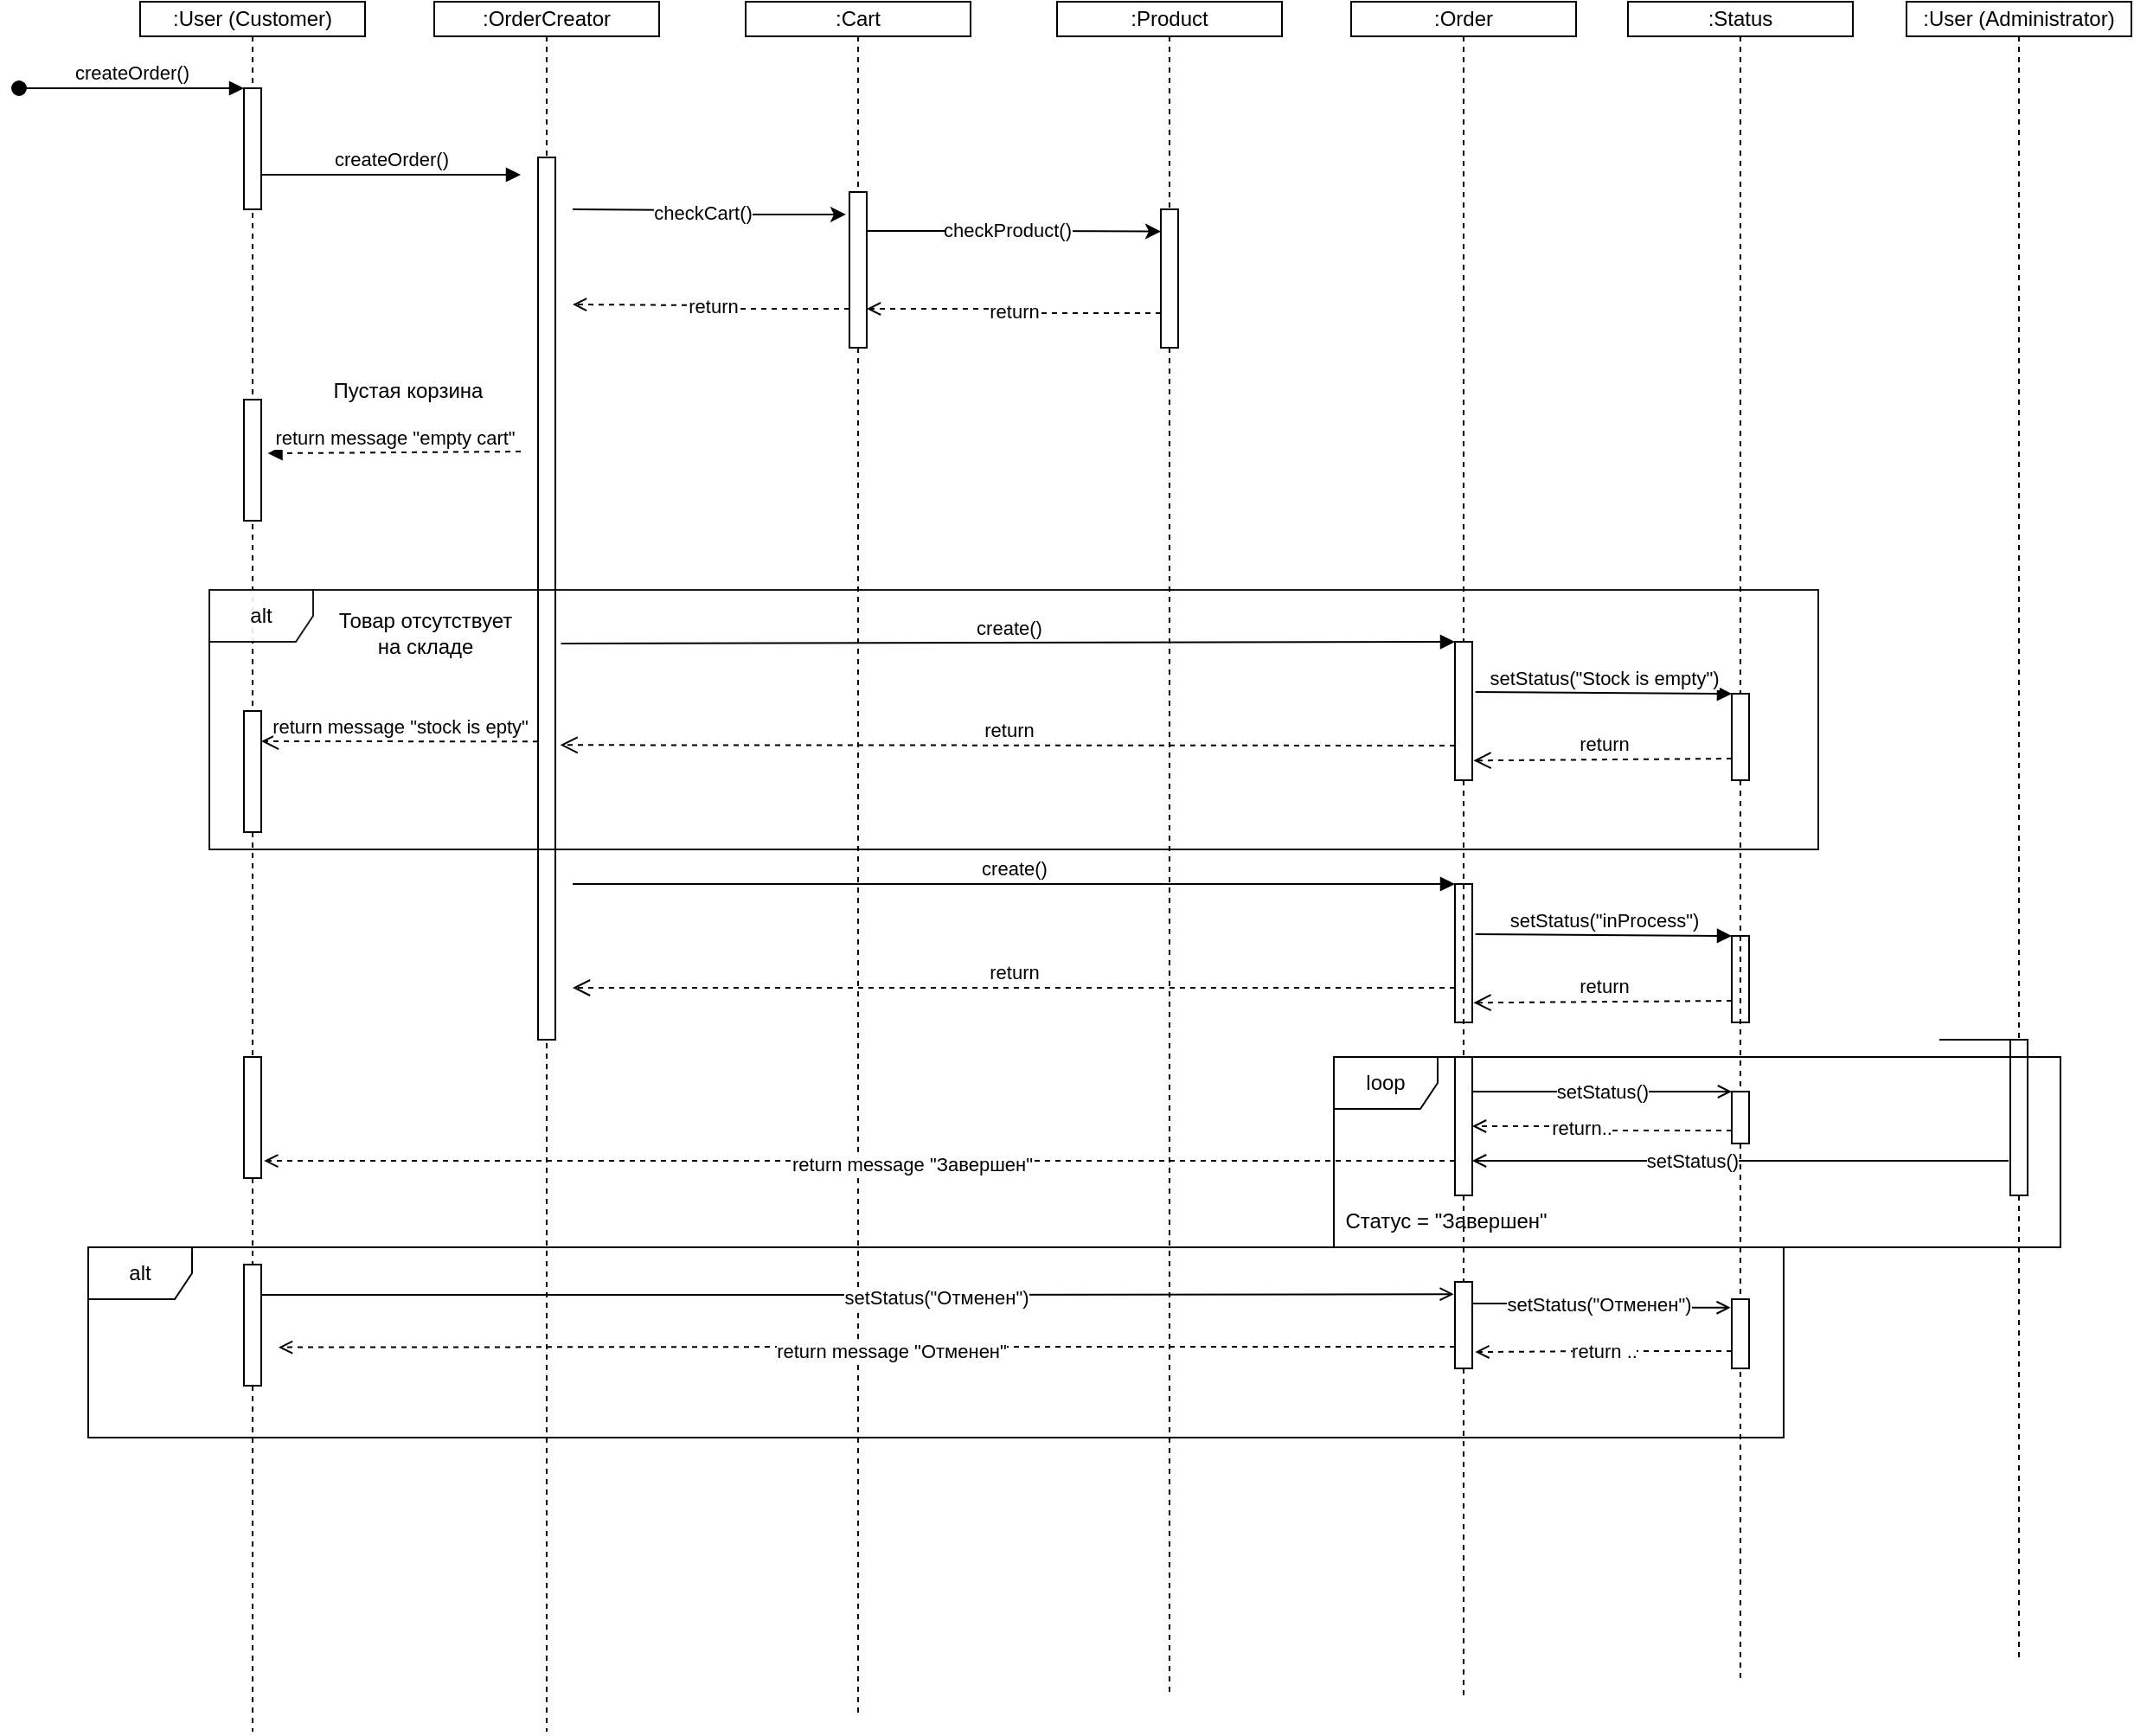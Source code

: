 <mxfile version="20.4.1" type="github">
  <diagram id="2FN02hdIdJaSDbUOcJMP" name="Page-1">
    <mxGraphModel dx="2194" dy="1406" grid="1" gridSize="10" guides="1" tooltips="1" connect="1" arrows="1" fold="1" page="1" pageScale="1" pageWidth="827" pageHeight="1169" math="0" shadow="0">
      <root>
        <mxCell id="0" />
        <mxCell id="1" parent="0" />
        <mxCell id="9ED0xTIQO1v8mikbsruD-3" style="edgeStyle=orthogonalEdgeStyle;rounded=0;orthogonalLoop=1;jettySize=auto;html=1;exitX=0.5;exitY=1;exitDx=0;exitDy=0;endArrow=none;endFill=0;dashed=1;startArrow=none;" parent="1" source="0ofEkRfXmZEf8RfK7PdD-124" edge="1">
          <mxGeometry relative="1" as="geometry">
            <mxPoint x="155" y="1060" as="targetPoint" />
          </mxGeometry>
        </mxCell>
        <mxCell id="9ED0xTIQO1v8mikbsruD-2" value=":User (Customer)" style="rounded=0;whiteSpace=wrap;html=1;" parent="1" vertex="1">
          <mxGeometry x="90" y="60" width="130" height="20" as="geometry" />
        </mxCell>
        <mxCell id="0ofEkRfXmZEf8RfK7PdD-2" value="createOrder()" style="html=1;verticalAlign=bottom;startArrow=oval;startFill=1;endArrow=block;startSize=8;rounded=0;" edge="1" parent="1">
          <mxGeometry width="60" relative="1" as="geometry">
            <mxPoint x="20" y="110" as="sourcePoint" />
            <mxPoint x="150" y="110" as="targetPoint" />
          </mxGeometry>
        </mxCell>
        <mxCell id="0ofEkRfXmZEf8RfK7PdD-3" style="edgeStyle=orthogonalEdgeStyle;rounded=0;orthogonalLoop=1;jettySize=auto;html=1;exitX=0.5;exitY=1;exitDx=0;exitDy=0;endArrow=none;endFill=0;dashed=1;" edge="1" parent="1" source="0ofEkRfXmZEf8RfK7PdD-4">
          <mxGeometry relative="1" as="geometry">
            <mxPoint x="325" y="1060" as="targetPoint" />
          </mxGeometry>
        </mxCell>
        <mxCell id="0ofEkRfXmZEf8RfK7PdD-4" value=":OrderCreator" style="rounded=0;whiteSpace=wrap;html=1;" vertex="1" parent="1">
          <mxGeometry x="260" y="60" width="130" height="20" as="geometry" />
        </mxCell>
        <mxCell id="0ofEkRfXmZEf8RfK7PdD-11" style="edgeStyle=orthogonalEdgeStyle;rounded=0;orthogonalLoop=1;jettySize=auto;html=1;entryX=-0.2;entryY=0.144;entryDx=0;entryDy=0;entryPerimeter=0;" edge="1" parent="1" target="0ofEkRfXmZEf8RfK7PdD-9">
          <mxGeometry relative="1" as="geometry">
            <mxPoint x="500" y="177.667" as="targetPoint" />
            <mxPoint x="340" y="180" as="sourcePoint" />
          </mxGeometry>
        </mxCell>
        <mxCell id="0ofEkRfXmZEf8RfK7PdD-12" value="checkCart()" style="edgeLabel;html=1;align=center;verticalAlign=middle;resizable=0;points=[];" vertex="1" connectable="0" parent="0ofEkRfXmZEf8RfK7PdD-11">
          <mxGeometry x="-0.064" y="-1" relative="1" as="geometry">
            <mxPoint as="offset" />
          </mxGeometry>
        </mxCell>
        <mxCell id="0ofEkRfXmZEf8RfK7PdD-5" value="" style="rounded=0;whiteSpace=wrap;html=1;fillColor=default;" vertex="1" parent="1">
          <mxGeometry x="320" y="150" width="10" height="510" as="geometry" />
        </mxCell>
        <mxCell id="0ofEkRfXmZEf8RfK7PdD-6" value="createOrder()" style="html=1;verticalAlign=bottom;endArrow=block;rounded=0;exitX=1.039;exitY=0.714;exitDx=0;exitDy=0;exitPerimeter=0;" edge="1" parent="1">
          <mxGeometry width="80" relative="1" as="geometry">
            <mxPoint x="160.39" y="159.98" as="sourcePoint" />
            <mxPoint x="310" y="160" as="targetPoint" />
          </mxGeometry>
        </mxCell>
        <mxCell id="0ofEkRfXmZEf8RfK7PdD-7" style="edgeStyle=orthogonalEdgeStyle;rounded=0;orthogonalLoop=1;jettySize=auto;html=1;exitX=0.5;exitY=1;exitDx=0;exitDy=0;endArrow=none;endFill=0;dashed=1;" edge="1" parent="1" source="0ofEkRfXmZEf8RfK7PdD-8">
          <mxGeometry relative="1" as="geometry">
            <mxPoint x="505" y="1050" as="targetPoint" />
          </mxGeometry>
        </mxCell>
        <mxCell id="0ofEkRfXmZEf8RfK7PdD-8" value=":Cart" style="rounded=0;whiteSpace=wrap;html=1;" vertex="1" parent="1">
          <mxGeometry x="440" y="60" width="130" height="20" as="geometry" />
        </mxCell>
        <mxCell id="0ofEkRfXmZEf8RfK7PdD-16" style="edgeStyle=orthogonalEdgeStyle;rounded=0;orthogonalLoop=1;jettySize=auto;html=1;exitX=1;exitY=0.25;exitDx=0;exitDy=0;" edge="1" parent="1" source="0ofEkRfXmZEf8RfK7PdD-9">
          <mxGeometry relative="1" as="geometry">
            <mxPoint x="680" y="192.783" as="targetPoint" />
          </mxGeometry>
        </mxCell>
        <mxCell id="0ofEkRfXmZEf8RfK7PdD-17" value="checkProduct()" style="edgeLabel;html=1;align=center;verticalAlign=middle;resizable=0;points=[];" vertex="1" connectable="0" parent="0ofEkRfXmZEf8RfK7PdD-16">
          <mxGeometry x="-0.055" y="1" relative="1" as="geometry">
            <mxPoint as="offset" />
          </mxGeometry>
        </mxCell>
        <mxCell id="0ofEkRfXmZEf8RfK7PdD-20" value="return" style="edgeStyle=orthogonalEdgeStyle;rounded=0;orthogonalLoop=1;jettySize=auto;html=1;exitX=0;exitY=0.75;exitDx=0;exitDy=0;dashed=1;endArrow=open;endFill=0;" edge="1" parent="1" source="0ofEkRfXmZEf8RfK7PdD-9">
          <mxGeometry relative="1" as="geometry">
            <mxPoint x="340" y="235" as="targetPoint" />
          </mxGeometry>
        </mxCell>
        <mxCell id="0ofEkRfXmZEf8RfK7PdD-9" value="" style="rounded=0;whiteSpace=wrap;html=1;" vertex="1" parent="1">
          <mxGeometry x="500" y="170" width="10" height="90" as="geometry" />
        </mxCell>
        <mxCell id="0ofEkRfXmZEf8RfK7PdD-13" style="edgeStyle=orthogonalEdgeStyle;rounded=0;orthogonalLoop=1;jettySize=auto;html=1;exitX=0.5;exitY=1;exitDx=0;exitDy=0;endArrow=none;endFill=0;dashed=1;" edge="1" parent="1" source="0ofEkRfXmZEf8RfK7PdD-14">
          <mxGeometry relative="1" as="geometry">
            <mxPoint x="685" y="1040" as="targetPoint" />
          </mxGeometry>
        </mxCell>
        <mxCell id="0ofEkRfXmZEf8RfK7PdD-14" value=":Product" style="rounded=0;whiteSpace=wrap;html=1;" vertex="1" parent="1">
          <mxGeometry x="620" y="60" width="130" height="20" as="geometry" />
        </mxCell>
        <mxCell id="0ofEkRfXmZEf8RfK7PdD-18" value="return" style="edgeStyle=orthogonalEdgeStyle;rounded=0;orthogonalLoop=1;jettySize=auto;html=1;exitX=0;exitY=0.75;exitDx=0;exitDy=0;entryX=1;entryY=0.75;entryDx=0;entryDy=0;dashed=1;endArrow=open;endFill=0;" edge="1" parent="1" source="0ofEkRfXmZEf8RfK7PdD-15" target="0ofEkRfXmZEf8RfK7PdD-9">
          <mxGeometry relative="1" as="geometry" />
        </mxCell>
        <mxCell id="0ofEkRfXmZEf8RfK7PdD-15" value="" style="rounded=0;whiteSpace=wrap;html=1;" vertex="1" parent="1">
          <mxGeometry x="680" y="180" width="10" height="80" as="geometry" />
        </mxCell>
        <mxCell id="0ofEkRfXmZEf8RfK7PdD-25" value="Пустая корзина" style="text;html=1;strokeColor=none;fillColor=none;align=center;verticalAlign=middle;whiteSpace=wrap;rounded=0;" vertex="1" parent="1">
          <mxGeometry x="190" y="270" width="110" height="30" as="geometry" />
        </mxCell>
        <mxCell id="0ofEkRfXmZEf8RfK7PdD-27" value="return message &quot;empty cart&quot;" style="html=1;verticalAlign=bottom;endArrow=block;rounded=0;entryX=1.375;entryY=0.158;entryDx=0;entryDy=0;entryPerimeter=0;dashed=1;" edge="1" parent="1">
          <mxGeometry width="80" relative="1" as="geometry">
            <mxPoint x="310" y="320" as="sourcePoint" />
            <mxPoint x="163.75" y="321.06" as="targetPoint" />
          </mxGeometry>
        </mxCell>
        <mxCell id="0ofEkRfXmZEf8RfK7PdD-28" style="edgeStyle=orthogonalEdgeStyle;rounded=0;orthogonalLoop=1;jettySize=auto;html=1;exitX=0.5;exitY=1;exitDx=0;exitDy=0;endArrow=none;endFill=0;dashed=1;startArrow=none;" edge="1" parent="1" source="0ofEkRfXmZEf8RfK7PdD-126">
          <mxGeometry relative="1" as="geometry">
            <mxPoint x="855" y="1040" as="targetPoint" />
          </mxGeometry>
        </mxCell>
        <mxCell id="0ofEkRfXmZEf8RfK7PdD-29" value=":Order" style="rounded=0;whiteSpace=wrap;html=1;" vertex="1" parent="1">
          <mxGeometry x="790" y="60" width="130" height="20" as="geometry" />
        </mxCell>
        <mxCell id="0ofEkRfXmZEf8RfK7PdD-30" value="" style="rounded=0;whiteSpace=wrap;html=1;" vertex="1" parent="1">
          <mxGeometry x="850" y="430" width="10" height="80" as="geometry" />
        </mxCell>
        <mxCell id="0ofEkRfXmZEf8RfK7PdD-31" value="" style="edgeStyle=orthogonalEdgeStyle;rounded=0;orthogonalLoop=1;jettySize=auto;html=1;exitX=0.5;exitY=1;exitDx=0;exitDy=0;endArrow=none;endFill=0;dashed=1;" edge="1" parent="1" source="0ofEkRfXmZEf8RfK7PdD-29" target="0ofEkRfXmZEf8RfK7PdD-30">
          <mxGeometry relative="1" as="geometry">
            <mxPoint x="855.0" y="660" as="targetPoint" />
            <mxPoint x="855" y="80.0" as="sourcePoint" />
          </mxGeometry>
        </mxCell>
        <mxCell id="0ofEkRfXmZEf8RfK7PdD-32" value="create()" style="html=1;verticalAlign=bottom;endArrow=block;rounded=0;entryX=0;entryY=0;entryDx=0;entryDy=0;exitX=1.327;exitY=0.551;exitDx=0;exitDy=0;exitPerimeter=0;" edge="1" parent="1" source="0ofEkRfXmZEf8RfK7PdD-5" target="0ofEkRfXmZEf8RfK7PdD-30">
          <mxGeometry width="80" relative="1" as="geometry">
            <mxPoint x="340" y="430" as="sourcePoint" />
            <mxPoint x="540" y="430" as="targetPoint" />
          </mxGeometry>
        </mxCell>
        <mxCell id="0ofEkRfXmZEf8RfK7PdD-36" style="edgeStyle=orthogonalEdgeStyle;rounded=0;orthogonalLoop=1;jettySize=auto;html=1;exitX=0.5;exitY=1;exitDx=0;exitDy=0;endArrow=none;endFill=0;dashed=1;startArrow=none;" edge="1" parent="1" source="0ofEkRfXmZEf8RfK7PdD-112">
          <mxGeometry relative="1" as="geometry">
            <mxPoint x="1015" y="1030" as="targetPoint" />
          </mxGeometry>
        </mxCell>
        <mxCell id="0ofEkRfXmZEf8RfK7PdD-37" value=":Status" style="rounded=0;whiteSpace=wrap;html=1;" vertex="1" parent="1">
          <mxGeometry x="950" y="60" width="130" height="20" as="geometry" />
        </mxCell>
        <mxCell id="0ofEkRfXmZEf8RfK7PdD-38" value="" style="rounded=0;whiteSpace=wrap;html=1;" vertex="1" parent="1">
          <mxGeometry x="1010" y="460" width="10" height="50" as="geometry" />
        </mxCell>
        <mxCell id="0ofEkRfXmZEf8RfK7PdD-39" value="" style="edgeStyle=orthogonalEdgeStyle;rounded=0;orthogonalLoop=1;jettySize=auto;html=1;exitX=0.5;exitY=1;exitDx=0;exitDy=0;endArrow=none;endFill=0;dashed=1;" edge="1" parent="1" source="0ofEkRfXmZEf8RfK7PdD-37" target="0ofEkRfXmZEf8RfK7PdD-38">
          <mxGeometry relative="1" as="geometry">
            <mxPoint x="1015.0" y="660" as="targetPoint" />
            <mxPoint x="1015" y="80.0" as="sourcePoint" />
          </mxGeometry>
        </mxCell>
        <mxCell id="0ofEkRfXmZEf8RfK7PdD-41" value="setStatus(&quot;Stock is empty&quot;)" style="html=1;verticalAlign=bottom;endArrow=block;rounded=0;entryX=0;entryY=0;entryDx=0;entryDy=0;exitX=1.186;exitY=0.363;exitDx=0;exitDy=0;exitPerimeter=0;" edge="1" parent="1" source="0ofEkRfXmZEf8RfK7PdD-30" target="0ofEkRfXmZEf8RfK7PdD-38">
          <mxGeometry width="80" relative="1" as="geometry">
            <mxPoint x="870" y="470" as="sourcePoint" />
            <mxPoint x="1000" y="470" as="targetPoint" />
          </mxGeometry>
        </mxCell>
        <mxCell id="0ofEkRfXmZEf8RfK7PdD-44" value="return" style="html=1;verticalAlign=bottom;endArrow=open;dashed=1;endSize=8;rounded=0;exitX=0;exitY=0.75;exitDx=0;exitDy=0;entryX=1.072;entryY=0.858;entryDx=0;entryDy=0;entryPerimeter=0;" edge="1" parent="1" source="0ofEkRfXmZEf8RfK7PdD-38" target="0ofEkRfXmZEf8RfK7PdD-30">
          <mxGeometry relative="1" as="geometry">
            <mxPoint x="810" y="460" as="sourcePoint" />
            <mxPoint x="730" y="460" as="targetPoint" />
          </mxGeometry>
        </mxCell>
        <mxCell id="0ofEkRfXmZEf8RfK7PdD-45" value="return" style="html=1;verticalAlign=bottom;endArrow=open;dashed=1;endSize=8;rounded=0;exitX=0;exitY=0.75;exitDx=0;exitDy=0;entryX=1.278;entryY=0.666;entryDx=0;entryDy=0;entryPerimeter=0;" edge="1" parent="1" source="0ofEkRfXmZEf8RfK7PdD-30" target="0ofEkRfXmZEf8RfK7PdD-5">
          <mxGeometry relative="1" as="geometry">
            <mxPoint x="720" y="330" as="sourcePoint" />
            <mxPoint x="340" y="490" as="targetPoint" />
          </mxGeometry>
        </mxCell>
        <mxCell id="0ofEkRfXmZEf8RfK7PdD-46" value="" style="rounded=0;whiteSpace=wrap;html=1;" vertex="1" parent="1">
          <mxGeometry x="150" y="470" width="10" height="70" as="geometry" />
        </mxCell>
        <mxCell id="0ofEkRfXmZEf8RfK7PdD-47" value="" style="edgeStyle=orthogonalEdgeStyle;rounded=0;orthogonalLoop=1;jettySize=auto;html=1;exitX=0.5;exitY=1;exitDx=0;exitDy=0;endArrow=none;endFill=0;dashed=1;" edge="1" parent="1" source="9ED0xTIQO1v8mikbsruD-2" target="0ofEkRfXmZEf8RfK7PdD-46">
          <mxGeometry relative="1" as="geometry">
            <mxPoint x="155" y="670" as="targetPoint" />
            <mxPoint x="155" y="80" as="sourcePoint" />
          </mxGeometry>
        </mxCell>
        <mxCell id="0ofEkRfXmZEf8RfK7PdD-48" value="return message &quot;stock is epty&quot;" style="html=1;verticalAlign=bottom;endArrow=open;dashed=1;endSize=8;rounded=0;entryX=1;entryY=0.25;entryDx=0;entryDy=0;exitX=0;exitY=0.662;exitDx=0;exitDy=0;exitPerimeter=0;" edge="1" parent="1" source="0ofEkRfXmZEf8RfK7PdD-5" target="0ofEkRfXmZEf8RfK7PdD-46">
          <mxGeometry relative="1" as="geometry">
            <mxPoint x="310" y="488" as="sourcePoint" />
            <mxPoint x="205" y="490" as="targetPoint" />
          </mxGeometry>
        </mxCell>
        <mxCell id="0ofEkRfXmZEf8RfK7PdD-50" value="Товар отсутствует на складе" style="text;html=1;strokeColor=none;fillColor=none;align=center;verticalAlign=middle;whiteSpace=wrap;rounded=0;" vertex="1" parent="1">
          <mxGeometry x="200" y="410" width="110" height="30" as="geometry" />
        </mxCell>
        <mxCell id="0ofEkRfXmZEf8RfK7PdD-82" value="" style="rounded=0;whiteSpace=wrap;html=1;" vertex="1" parent="1">
          <mxGeometry x="850" y="570" width="10" height="80" as="geometry" />
        </mxCell>
        <mxCell id="0ofEkRfXmZEf8RfK7PdD-83" value="create()" style="html=1;verticalAlign=bottom;endArrow=block;rounded=0;entryX=0;entryY=0;entryDx=0;entryDy=0;" edge="1" parent="1" target="0ofEkRfXmZEf8RfK7PdD-82">
          <mxGeometry width="80" relative="1" as="geometry">
            <mxPoint x="340" y="570" as="sourcePoint" />
            <mxPoint x="540" y="570" as="targetPoint" />
          </mxGeometry>
        </mxCell>
        <mxCell id="0ofEkRfXmZEf8RfK7PdD-84" value="" style="rounded=0;whiteSpace=wrap;html=1;" vertex="1" parent="1">
          <mxGeometry x="1010" y="600" width="10" height="50" as="geometry" />
        </mxCell>
        <mxCell id="0ofEkRfXmZEf8RfK7PdD-85" value="setStatus(&quot;inProcess&quot;)" style="html=1;verticalAlign=bottom;endArrow=block;rounded=0;entryX=0;entryY=0;entryDx=0;entryDy=0;exitX=1.186;exitY=0.363;exitDx=0;exitDy=0;exitPerimeter=0;" edge="1" parent="1" source="0ofEkRfXmZEf8RfK7PdD-82" target="0ofEkRfXmZEf8RfK7PdD-84">
          <mxGeometry width="80" relative="1" as="geometry">
            <mxPoint x="870" y="610" as="sourcePoint" />
            <mxPoint x="1000" y="610" as="targetPoint" />
          </mxGeometry>
        </mxCell>
        <mxCell id="0ofEkRfXmZEf8RfK7PdD-86" value="return" style="html=1;verticalAlign=bottom;endArrow=open;dashed=1;endSize=8;rounded=0;exitX=0;exitY=0.75;exitDx=0;exitDy=0;entryX=1.072;entryY=0.858;entryDx=0;entryDy=0;entryPerimeter=0;" edge="1" parent="1" source="0ofEkRfXmZEf8RfK7PdD-84" target="0ofEkRfXmZEf8RfK7PdD-82">
          <mxGeometry relative="1" as="geometry">
            <mxPoint x="810" y="600" as="sourcePoint" />
            <mxPoint x="730" y="600" as="targetPoint" />
          </mxGeometry>
        </mxCell>
        <mxCell id="0ofEkRfXmZEf8RfK7PdD-87" value="return" style="html=1;verticalAlign=bottom;endArrow=open;dashed=1;endSize=8;rounded=0;exitX=0;exitY=0.75;exitDx=0;exitDy=0;" edge="1" parent="1" source="0ofEkRfXmZEf8RfK7PdD-82">
          <mxGeometry relative="1" as="geometry">
            <mxPoint x="720" y="470" as="sourcePoint" />
            <mxPoint x="340" y="630" as="targetPoint" />
          </mxGeometry>
        </mxCell>
        <mxCell id="0ofEkRfXmZEf8RfK7PdD-102" style="edgeStyle=orthogonalEdgeStyle;rounded=0;orthogonalLoop=1;jettySize=auto;html=1;exitX=0.5;exitY=1;exitDx=0;exitDy=0;endArrow=none;endFill=0;dashed=1;startArrow=none;" edge="1" parent="1" source="0ofEkRfXmZEf8RfK7PdD-104">
          <mxGeometry relative="1" as="geometry">
            <mxPoint x="1176" y="1020" as="targetPoint" />
          </mxGeometry>
        </mxCell>
        <mxCell id="0ofEkRfXmZEf8RfK7PdD-103" value=":User (Administrator)" style="rounded=0;whiteSpace=wrap;html=1;" vertex="1" parent="1">
          <mxGeometry x="1111" y="60" width="130" height="20" as="geometry" />
        </mxCell>
        <mxCell id="0ofEkRfXmZEf8RfK7PdD-109" style="edgeStyle=orthogonalEdgeStyle;rounded=0;orthogonalLoop=1;jettySize=auto;html=1;exitX=-0.1;exitY=0.778;exitDx=0;exitDy=0;entryX=1;entryY=0.75;entryDx=0;entryDy=0;endArrow=open;endFill=0;exitPerimeter=0;" edge="1" parent="1" source="0ofEkRfXmZEf8RfK7PdD-104" target="0ofEkRfXmZEf8RfK7PdD-107">
          <mxGeometry relative="1" as="geometry" />
        </mxCell>
        <mxCell id="0ofEkRfXmZEf8RfK7PdD-110" value="setStatus()" style="edgeLabel;html=1;align=center;verticalAlign=middle;resizable=0;points=[];" vertex="1" connectable="0" parent="0ofEkRfXmZEf8RfK7PdD-109">
          <mxGeometry x="0.181" relative="1" as="geometry">
            <mxPoint as="offset" />
          </mxGeometry>
        </mxCell>
        <mxCell id="0ofEkRfXmZEf8RfK7PdD-104" value="" style="rounded=0;whiteSpace=wrap;html=1;" vertex="1" parent="1">
          <mxGeometry x="1171" y="660" width="10" height="90" as="geometry" />
        </mxCell>
        <mxCell id="0ofEkRfXmZEf8RfK7PdD-105" value="" style="edgeStyle=orthogonalEdgeStyle;rounded=0;orthogonalLoop=1;jettySize=auto;html=1;exitX=0.5;exitY=1;exitDx=0;exitDy=0;endArrow=none;endFill=0;dashed=1;" edge="1" parent="1" source="0ofEkRfXmZEf8RfK7PdD-103" target="0ofEkRfXmZEf8RfK7PdD-104">
          <mxGeometry relative="1" as="geometry">
            <mxPoint x="1176" y="870.0" as="targetPoint" />
            <mxPoint x="1176" y="80.0" as="sourcePoint" />
          </mxGeometry>
        </mxCell>
        <mxCell id="0ofEkRfXmZEf8RfK7PdD-106" value="" style="endArrow=none;html=1;rounded=0;exitX=1;exitY=0;exitDx=0;exitDy=0;" edge="1" parent="1" source="0ofEkRfXmZEf8RfK7PdD-104">
          <mxGeometry width="50" height="50" relative="1" as="geometry">
            <mxPoint x="870" y="530" as="sourcePoint" />
            <mxPoint x="1130" y="660" as="targetPoint" />
          </mxGeometry>
        </mxCell>
        <mxCell id="0ofEkRfXmZEf8RfK7PdD-111" value="setStatus()" style="edgeStyle=orthogonalEdgeStyle;rounded=0;orthogonalLoop=1;jettySize=auto;html=1;exitX=1;exitY=0.25;exitDx=0;exitDy=0;endArrow=open;endFill=0;entryX=0;entryY=0;entryDx=0;entryDy=0;" edge="1" parent="1" source="0ofEkRfXmZEf8RfK7PdD-107" target="0ofEkRfXmZEf8RfK7PdD-112">
          <mxGeometry relative="1" as="geometry">
            <mxPoint x="1000" y="689.8" as="targetPoint" />
            <Array as="points">
              <mxPoint x="980" y="690" />
              <mxPoint x="980" y="690" />
            </Array>
          </mxGeometry>
        </mxCell>
        <mxCell id="0ofEkRfXmZEf8RfK7PdD-107" value="" style="rounded=0;whiteSpace=wrap;html=1;" vertex="1" parent="1">
          <mxGeometry x="850" y="670" width="10" height="80" as="geometry" />
        </mxCell>
        <mxCell id="0ofEkRfXmZEf8RfK7PdD-141" style="edgeStyle=orthogonalEdgeStyle;rounded=0;orthogonalLoop=1;jettySize=auto;html=1;exitX=0;exitY=0.75;exitDx=0;exitDy=0;entryX=1;entryY=0.5;entryDx=0;entryDy=0;endArrow=open;endFill=0;dashed=1;" edge="1" parent="1" source="0ofEkRfXmZEf8RfK7PdD-112" target="0ofEkRfXmZEf8RfK7PdD-137">
          <mxGeometry relative="1" as="geometry" />
        </mxCell>
        <mxCell id="0ofEkRfXmZEf8RfK7PdD-142" value="return.." style="edgeLabel;html=1;align=center;verticalAlign=middle;resizable=0;points=[];" vertex="1" connectable="0" parent="0ofEkRfXmZEf8RfK7PdD-141">
          <mxGeometry x="0.179" y="1" relative="1" as="geometry">
            <mxPoint as="offset" />
          </mxGeometry>
        </mxCell>
        <mxCell id="0ofEkRfXmZEf8RfK7PdD-112" value="" style="rounded=0;whiteSpace=wrap;html=1;" vertex="1" parent="1">
          <mxGeometry x="1010" y="690" width="10" height="30" as="geometry" />
        </mxCell>
        <mxCell id="0ofEkRfXmZEf8RfK7PdD-113" value="" style="edgeStyle=orthogonalEdgeStyle;rounded=0;orthogonalLoop=1;jettySize=auto;html=1;exitX=0.5;exitY=1;exitDx=0;exitDy=0;endArrow=none;endFill=0;dashed=1;startArrow=none;" edge="1" parent="1" source="0ofEkRfXmZEf8RfK7PdD-38" target="0ofEkRfXmZEf8RfK7PdD-112">
          <mxGeometry relative="1" as="geometry">
            <mxPoint x="1015" y="870" as="targetPoint" />
            <mxPoint x="1015" y="510" as="sourcePoint" />
          </mxGeometry>
        </mxCell>
        <mxCell id="0ofEkRfXmZEf8RfK7PdD-115" value="Статус = &quot;Завершен&quot;" style="text;html=1;strokeColor=none;fillColor=none;align=center;verticalAlign=middle;whiteSpace=wrap;rounded=0;" vertex="1" parent="1">
          <mxGeometry x="780" y="750" width="130" height="30" as="geometry" />
        </mxCell>
        <mxCell id="0ofEkRfXmZEf8RfK7PdD-116" value="alt" style="shape=umlFrame;whiteSpace=wrap;html=1;opacity=90;" vertex="1" parent="1">
          <mxGeometry x="130" y="400" width="930" height="150" as="geometry" />
        </mxCell>
        <mxCell id="0ofEkRfXmZEf8RfK7PdD-117" value="alt" style="shape=umlFrame;whiteSpace=wrap;html=1;fillColor=default;" vertex="1" parent="1">
          <mxGeometry x="60" y="780" width="980" height="110" as="geometry" />
        </mxCell>
        <mxCell id="0ofEkRfXmZEf8RfK7PdD-120" value="" style="rounded=0;whiteSpace=wrap;html=1;fillColor=default;" vertex="1" parent="1">
          <mxGeometry x="150" y="110" width="10" height="70" as="geometry" />
        </mxCell>
        <mxCell id="0ofEkRfXmZEf8RfK7PdD-123" value="" style="rounded=0;whiteSpace=wrap;html=1;fillColor=default;" vertex="1" parent="1">
          <mxGeometry x="150" y="290" width="10" height="70" as="geometry" />
        </mxCell>
        <mxCell id="0ofEkRfXmZEf8RfK7PdD-129" style="edgeStyle=orthogonalEdgeStyle;rounded=0;orthogonalLoop=1;jettySize=auto;html=1;exitX=1;exitY=0.25;exitDx=0;exitDy=0;entryX=-0.065;entryY=0.142;entryDx=0;entryDy=0;entryPerimeter=0;endArrow=open;endFill=0;" edge="1" parent="1" source="0ofEkRfXmZEf8RfK7PdD-124" target="0ofEkRfXmZEf8RfK7PdD-126">
          <mxGeometry relative="1" as="geometry" />
        </mxCell>
        <mxCell id="0ofEkRfXmZEf8RfK7PdD-130" value="setStatus(&quot;Отменен&quot;)" style="edgeLabel;html=1;align=center;verticalAlign=middle;resizable=0;points=[];" vertex="1" connectable="0" parent="0ofEkRfXmZEf8RfK7PdD-129">
          <mxGeometry x="0.133" y="-2" relative="1" as="geometry">
            <mxPoint as="offset" />
          </mxGeometry>
        </mxCell>
        <mxCell id="0ofEkRfXmZEf8RfK7PdD-124" value="" style="rounded=0;whiteSpace=wrap;html=1;fillColor=default;" vertex="1" parent="1">
          <mxGeometry x="150" y="790" width="10" height="70" as="geometry" />
        </mxCell>
        <mxCell id="0ofEkRfXmZEf8RfK7PdD-125" value="" style="edgeStyle=orthogonalEdgeStyle;rounded=0;orthogonalLoop=1;jettySize=auto;html=1;exitX=0.5;exitY=1;exitDx=0;exitDy=0;endArrow=none;endFill=0;dashed=1;startArrow=none;" edge="1" parent="1" source="0ofEkRfXmZEf8RfK7PdD-143" target="0ofEkRfXmZEf8RfK7PdD-124">
          <mxGeometry relative="1" as="geometry">
            <mxPoint x="155" y="1060" as="targetPoint" />
            <mxPoint x="155" y="540" as="sourcePoint" />
          </mxGeometry>
        </mxCell>
        <mxCell id="0ofEkRfXmZEf8RfK7PdD-132" style="edgeStyle=orthogonalEdgeStyle;rounded=0;orthogonalLoop=1;jettySize=auto;html=1;exitX=1;exitY=0.25;exitDx=0;exitDy=0;entryX=-0.067;entryY=0.122;entryDx=0;entryDy=0;endArrow=open;endFill=0;entryPerimeter=0;" edge="1" parent="1" source="0ofEkRfXmZEf8RfK7PdD-126" target="0ofEkRfXmZEf8RfK7PdD-131">
          <mxGeometry relative="1" as="geometry" />
        </mxCell>
        <mxCell id="0ofEkRfXmZEf8RfK7PdD-133" value="setStatus(&quot;Отменен&quot;)" style="edgeLabel;html=1;align=center;verticalAlign=middle;resizable=0;points=[];" vertex="1" connectable="0" parent="0ofEkRfXmZEf8RfK7PdD-132">
          <mxGeometry x="-0.046" relative="1" as="geometry">
            <mxPoint as="offset" />
          </mxGeometry>
        </mxCell>
        <mxCell id="0ofEkRfXmZEf8RfK7PdD-148" style="edgeStyle=orthogonalEdgeStyle;rounded=0;orthogonalLoop=1;jettySize=auto;html=1;exitX=0;exitY=0.75;exitDx=0;exitDy=0;dashed=1;endArrow=open;endFill=0;" edge="1" parent="1" source="0ofEkRfXmZEf8RfK7PdD-126">
          <mxGeometry relative="1" as="geometry">
            <mxPoint x="170" y="837.815" as="targetPoint" />
          </mxGeometry>
        </mxCell>
        <mxCell id="0ofEkRfXmZEf8RfK7PdD-149" value="return message &quot;Отменен&quot;" style="edgeLabel;html=1;align=center;verticalAlign=middle;resizable=0;points=[];" vertex="1" connectable="0" parent="0ofEkRfXmZEf8RfK7PdD-148">
          <mxGeometry x="-0.041" y="2" relative="1" as="geometry">
            <mxPoint as="offset" />
          </mxGeometry>
        </mxCell>
        <mxCell id="0ofEkRfXmZEf8RfK7PdD-126" value="" style="rounded=0;whiteSpace=wrap;html=1;" vertex="1" parent="1">
          <mxGeometry x="850" y="800" width="10" height="50" as="geometry" />
        </mxCell>
        <mxCell id="0ofEkRfXmZEf8RfK7PdD-127" value="" style="edgeStyle=orthogonalEdgeStyle;rounded=0;orthogonalLoop=1;jettySize=auto;html=1;exitX=0.5;exitY=1;exitDx=0;exitDy=0;endArrow=none;endFill=0;dashed=1;startArrow=none;" edge="1" parent="1" source="0ofEkRfXmZEf8RfK7PdD-137" target="0ofEkRfXmZEf8RfK7PdD-126">
          <mxGeometry relative="1" as="geometry">
            <mxPoint x="855" y="1040" as="targetPoint" />
            <mxPoint x="855" y="510" as="sourcePoint" />
          </mxGeometry>
        </mxCell>
        <mxCell id="0ofEkRfXmZEf8RfK7PdD-147" value="return .." style="edgeStyle=orthogonalEdgeStyle;rounded=0;orthogonalLoop=1;jettySize=auto;html=1;exitX=0;exitY=0.75;exitDx=0;exitDy=0;entryX=1.172;entryY=0.811;entryDx=0;entryDy=0;entryPerimeter=0;dashed=1;endArrow=open;endFill=0;" edge="1" parent="1" source="0ofEkRfXmZEf8RfK7PdD-131" target="0ofEkRfXmZEf8RfK7PdD-126">
          <mxGeometry relative="1" as="geometry" />
        </mxCell>
        <mxCell id="0ofEkRfXmZEf8RfK7PdD-131" value="" style="rounded=0;whiteSpace=wrap;html=1;" vertex="1" parent="1">
          <mxGeometry x="1010" y="810" width="10" height="40" as="geometry" />
        </mxCell>
        <mxCell id="0ofEkRfXmZEf8RfK7PdD-135" value="" style="rounded=0;whiteSpace=wrap;html=1;" vertex="1" parent="1">
          <mxGeometry x="850" y="570" width="10" height="80" as="geometry" />
        </mxCell>
        <mxCell id="0ofEkRfXmZEf8RfK7PdD-136" value="loop" style="shape=umlFrame;whiteSpace=wrap;html=1;fillColor=default;" vertex="1" parent="1">
          <mxGeometry x="780" y="670" width="420" height="110" as="geometry" />
        </mxCell>
        <mxCell id="0ofEkRfXmZEf8RfK7PdD-145" style="edgeStyle=orthogonalEdgeStyle;rounded=0;orthogonalLoop=1;jettySize=auto;html=1;exitX=0;exitY=0.75;exitDx=0;exitDy=0;dashed=1;endArrow=open;endFill=0;entryX=1.163;entryY=0.858;entryDx=0;entryDy=0;entryPerimeter=0;" edge="1" parent="1" source="0ofEkRfXmZEf8RfK7PdD-137" target="0ofEkRfXmZEf8RfK7PdD-143">
          <mxGeometry relative="1" as="geometry">
            <mxPoint x="300" y="730.053" as="targetPoint" />
          </mxGeometry>
        </mxCell>
        <mxCell id="0ofEkRfXmZEf8RfK7PdD-146" value="return message &quot;Завершен&quot;" style="edgeLabel;html=1;align=center;verticalAlign=middle;resizable=0;points=[];" vertex="1" connectable="0" parent="0ofEkRfXmZEf8RfK7PdD-145">
          <mxGeometry x="-0.088" y="2" relative="1" as="geometry">
            <mxPoint as="offset" />
          </mxGeometry>
        </mxCell>
        <mxCell id="0ofEkRfXmZEf8RfK7PdD-137" value="" style="rounded=0;whiteSpace=wrap;html=1;" vertex="1" parent="1">
          <mxGeometry x="850" y="670" width="10" height="80" as="geometry" />
        </mxCell>
        <mxCell id="0ofEkRfXmZEf8RfK7PdD-138" value="" style="edgeStyle=orthogonalEdgeStyle;rounded=0;orthogonalLoop=1;jettySize=auto;html=1;exitX=0.5;exitY=1;exitDx=0;exitDy=0;endArrow=none;endFill=0;dashed=1;startArrow=none;" edge="1" parent="1" source="0ofEkRfXmZEf8RfK7PdD-30" target="0ofEkRfXmZEf8RfK7PdD-137">
          <mxGeometry relative="1" as="geometry">
            <mxPoint x="855" y="800" as="targetPoint" />
            <mxPoint x="855" y="510" as="sourcePoint" />
          </mxGeometry>
        </mxCell>
        <mxCell id="0ofEkRfXmZEf8RfK7PdD-143" value="" style="rounded=0;whiteSpace=wrap;html=1;fillColor=default;" vertex="1" parent="1">
          <mxGeometry x="150" y="670" width="10" height="70" as="geometry" />
        </mxCell>
        <mxCell id="0ofEkRfXmZEf8RfK7PdD-144" value="" style="edgeStyle=orthogonalEdgeStyle;rounded=0;orthogonalLoop=1;jettySize=auto;html=1;exitX=0.5;exitY=1;exitDx=0;exitDy=0;endArrow=none;endFill=0;dashed=1;startArrow=none;" edge="1" parent="1" source="0ofEkRfXmZEf8RfK7PdD-46" target="0ofEkRfXmZEf8RfK7PdD-143">
          <mxGeometry relative="1" as="geometry">
            <mxPoint x="155" y="790" as="targetPoint" />
            <mxPoint x="155" y="540" as="sourcePoint" />
          </mxGeometry>
        </mxCell>
      </root>
    </mxGraphModel>
  </diagram>
</mxfile>
